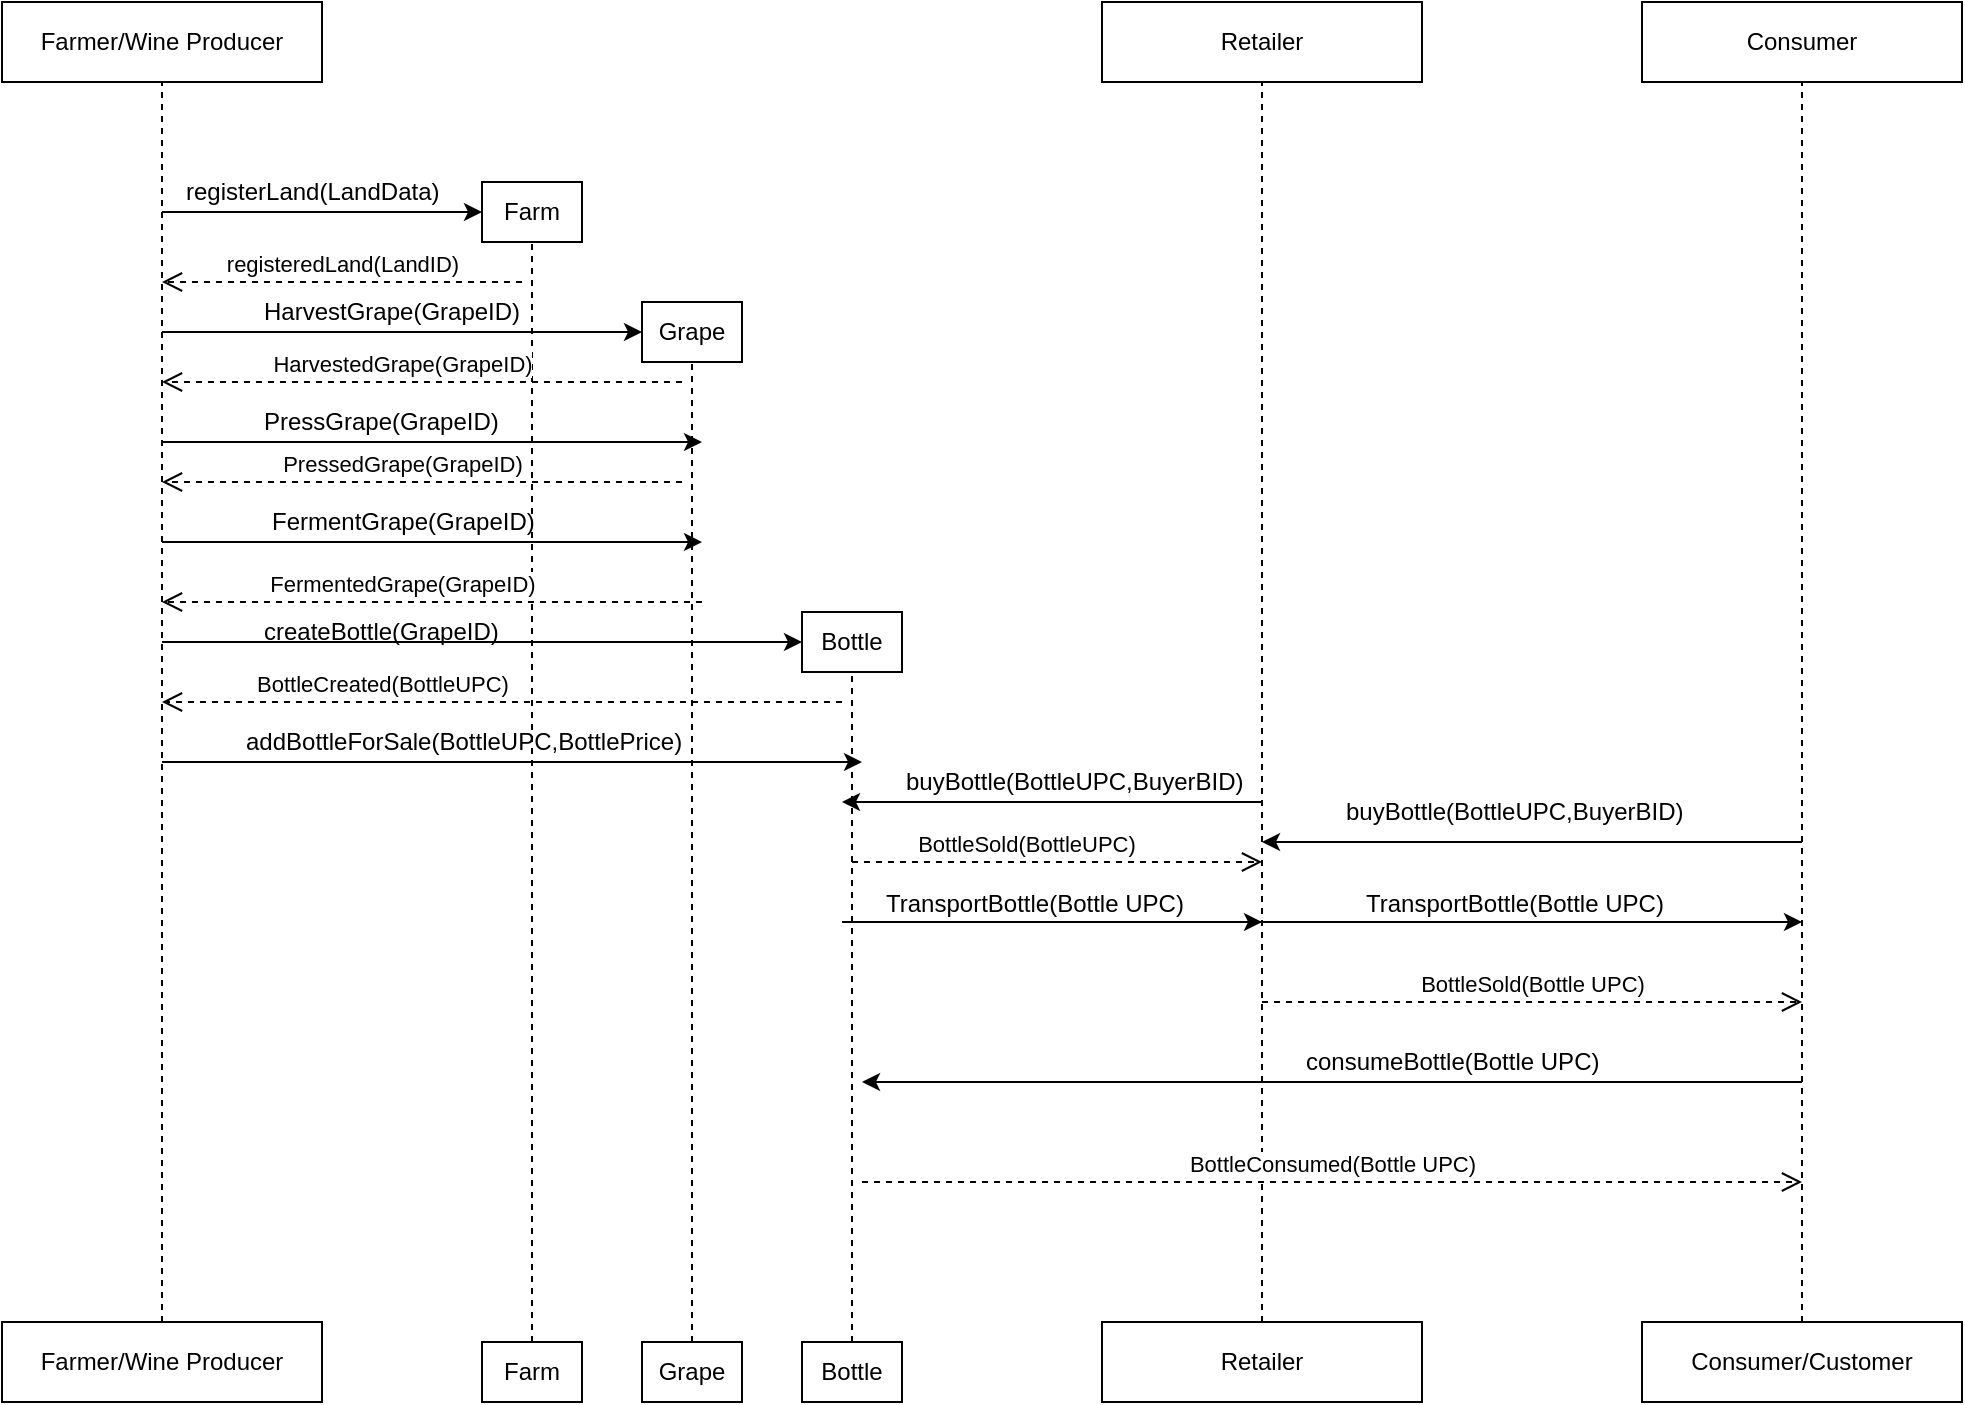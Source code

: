 <mxfile version="12.0.0" type="google" pages="1"><diagram name="Page-1" id="13e1069c-82ec-6db2-03f1-153e76fe0fe0"><mxGraphModel dx="1335" dy="792" grid="1" gridSize="10" guides="1" tooltips="1" connect="1" arrows="1" fold="1" page="1" pageScale="1" pageWidth="1100" pageHeight="850" background="#ffffff" math="0" shadow="0"><root><mxCell id="0"/><mxCell id="1" parent="0"/><mxCell id="QRU_MocP1TPgm_NoYFpY-1" value="Farmer/Wine Producer" style="rounded=0;whiteSpace=wrap;html=1;" vertex="1" parent="1"><mxGeometry x="40" y="20" width="160" height="40" as="geometry"/></mxCell><mxCell id="QRU_MocP1TPgm_NoYFpY-2" value="Farmer/Wine Producer" style="rounded=0;whiteSpace=wrap;html=1;" vertex="1" parent="1"><mxGeometry x="40" y="680" width="160" height="40" as="geometry"/></mxCell><mxCell id="QRU_MocP1TPgm_NoYFpY-5" value="" style="endArrow=none;dashed=1;html=1;entryX=0.5;entryY=1;entryDx=0;entryDy=0;" edge="1" parent="1" source="QRU_MocP1TPgm_NoYFpY-2" target="QRU_MocP1TPgm_NoYFpY-1"><mxGeometry width="50" height="50" relative="1" as="geometry"><mxPoint x="110" y="110" as="sourcePoint"/><mxPoint x="160" y="60" as="targetPoint"/><Array as="points"><mxPoint x="120" y="190"/></Array></mxGeometry></mxCell><mxCell id="QRU_MocP1TPgm_NoYFpY-6" value="Farm" style="rounded=0;whiteSpace=wrap;html=1;" vertex="1" parent="1"><mxGeometry x="280" y="110" width="50" height="30" as="geometry"/></mxCell><mxCell id="QRU_MocP1TPgm_NoYFpY-10" value="Farm" style="rounded=0;whiteSpace=wrap;html=1;" vertex="1" parent="1"><mxGeometry x="280" y="690" width="50" height="30" as="geometry"/></mxCell><mxCell id="QRU_MocP1TPgm_NoYFpY-12" value="" style="endArrow=none;dashed=1;html=1;entryX=0.5;entryY=1;entryDx=0;entryDy=0;exitX=0.5;exitY=0;exitDx=0;exitDy=0;" edge="1" parent="1" source="QRU_MocP1TPgm_NoYFpY-10" target="QRU_MocP1TPgm_NoYFpY-6"><mxGeometry width="50" height="50" relative="1" as="geometry"><mxPoint x="300" y="190" as="sourcePoint"/><mxPoint x="350" y="140" as="targetPoint"/></mxGeometry></mxCell><mxCell id="QRU_MocP1TPgm_NoYFpY-14" value="Grape" style="rounded=0;whiteSpace=wrap;html=1;" vertex="1" parent="1"><mxGeometry x="360" y="690" width="50" height="30" as="geometry"/></mxCell><mxCell id="QRU_MocP1TPgm_NoYFpY-15" value="Bottle" style="rounded=0;whiteSpace=wrap;html=1;" vertex="1" parent="1"><mxGeometry x="440" y="690" width="50" height="30" as="geometry"/></mxCell><mxCell id="QRU_MocP1TPgm_NoYFpY-17" value="" style="endArrow=classic;html=1;entryX=0;entryY=0.5;entryDx=0;entryDy=0;" edge="1" parent="1" target="QRU_MocP1TPgm_NoYFpY-6"><mxGeometry width="50" height="50" relative="1" as="geometry"><mxPoint x="120" y="125" as="sourcePoint"/><mxPoint x="170" y="120" as="targetPoint"/></mxGeometry></mxCell><mxCell id="QRU_MocP1TPgm_NoYFpY-19" value="registerLand(LandData)" style="text;html=1;resizable=0;points=[];autosize=1;align=left;verticalAlign=top;spacingTop=-4;" vertex="1" parent="1"><mxGeometry x="130" y="105" width="140" height="20" as="geometry"/></mxCell><mxCell id="QRU_MocP1TPgm_NoYFpY-20" value="Retailer" style="rounded=0;whiteSpace=wrap;html=1;" vertex="1" parent="1"><mxGeometry x="590" y="680" width="160" height="40" as="geometry"/></mxCell><mxCell id="QRU_MocP1TPgm_NoYFpY-21" value="Consumer/Customer" style="rounded=0;whiteSpace=wrap;html=1;" vertex="1" parent="1"><mxGeometry x="860" y="680" width="160" height="40" as="geometry"/></mxCell><mxCell id="QRU_MocP1TPgm_NoYFpY-22" value="Retailer" style="rounded=0;whiteSpace=wrap;html=1;" vertex="1" parent="1"><mxGeometry x="590" y="20" width="160" height="40" as="geometry"/></mxCell><mxCell id="QRU_MocP1TPgm_NoYFpY-23" value="Consumer" style="rounded=0;whiteSpace=wrap;html=1;" vertex="1" parent="1"><mxGeometry x="860" y="20" width="160" height="40" as="geometry"/></mxCell><mxCell id="QRU_MocP1TPgm_NoYFpY-24" value="" style="endArrow=none;dashed=1;html=1;entryX=0.5;entryY=1;entryDx=0;entryDy=0;" edge="1" parent="1" target="QRU_MocP1TPgm_NoYFpY-22"><mxGeometry width="50" height="50" relative="1" as="geometry"><mxPoint x="670" y="680" as="sourcePoint"/><mxPoint x="710" y="60" as="targetPoint"/></mxGeometry></mxCell><mxCell id="QRU_MocP1TPgm_NoYFpY-25" value="" style="endArrow=none;dashed=1;html=1;entryX=0.5;entryY=1;entryDx=0;entryDy=0;exitX=0.5;exitY=0;exitDx=0;exitDy=0;" edge="1" parent="1" source="QRU_MocP1TPgm_NoYFpY-21" target="QRU_MocP1TPgm_NoYFpY-23"><mxGeometry width="50" height="50" relative="1" as="geometry"><mxPoint x="910" y="110" as="sourcePoint"/><mxPoint x="960" y="60" as="targetPoint"/></mxGeometry></mxCell><mxCell id="QRU_MocP1TPgm_NoYFpY-26" value="registeredLand(LandID)" style="html=1;verticalAlign=bottom;endArrow=open;dashed=1;endSize=8;" edge="1" parent="1"><mxGeometry relative="1" as="geometry"><mxPoint x="300" y="160" as="sourcePoint"/><mxPoint x="120" y="160" as="targetPoint"/></mxGeometry></mxCell><mxCell id="QRU_MocP1TPgm_NoYFpY-27" value="Grape" style="rounded=0;whiteSpace=wrap;html=1;" vertex="1" parent="1"><mxGeometry x="360" y="170" width="50" height="30" as="geometry"/></mxCell><mxCell id="QRU_MocP1TPgm_NoYFpY-29" value="" style="endArrow=classic;html=1;" edge="1" parent="1"><mxGeometry width="50" height="50" relative="1" as="geometry"><mxPoint x="120" y="185" as="sourcePoint"/><mxPoint x="360" y="185" as="targetPoint"/></mxGeometry></mxCell><mxCell id="QRU_MocP1TPgm_NoYFpY-31" value="HarvestGrape(GrapeID)" style="text;html=1;resizable=0;points=[];autosize=1;align=left;verticalAlign=top;spacingTop=-4;" vertex="1" parent="1"><mxGeometry x="169" y="165" width="140" height="20" as="geometry"/></mxCell><mxCell id="QRU_MocP1TPgm_NoYFpY-32" value="" style="endArrow=none;dashed=1;html=1;exitX=0.5;exitY=0;exitDx=0;exitDy=0;entryX=0.5;entryY=1;entryDx=0;entryDy=0;" edge="1" parent="1" source="QRU_MocP1TPgm_NoYFpY-14" target="QRU_MocP1TPgm_NoYFpY-27"><mxGeometry width="50" height="50" relative="1" as="geometry"><mxPoint x="360" y="690" as="sourcePoint"/><mxPoint x="410" y="640" as="targetPoint"/></mxGeometry></mxCell><mxCell id="QRU_MocP1TPgm_NoYFpY-33" value="HarvestedGrape(GrapeID)" style="html=1;verticalAlign=bottom;endArrow=open;dashed=1;endSize=8;" edge="1" parent="1"><mxGeometry x="0.077" relative="1" as="geometry"><mxPoint x="380" y="210" as="sourcePoint"/><mxPoint x="120" y="210" as="targetPoint"/><mxPoint as="offset"/></mxGeometry></mxCell><mxCell id="QRU_MocP1TPgm_NoYFpY-35" value="" style="endArrow=classic;html=1;" edge="1" parent="1"><mxGeometry width="50" height="50" relative="1" as="geometry"><mxPoint x="120" y="240" as="sourcePoint"/><mxPoint x="390" y="240" as="targetPoint"/></mxGeometry></mxCell><mxCell id="QRU_MocP1TPgm_NoYFpY-36" value="" style="endArrow=classic;html=1;" edge="1" parent="1"><mxGeometry width="50" height="50" relative="1" as="geometry"><mxPoint x="120" y="290" as="sourcePoint"/><mxPoint x="390" y="290" as="targetPoint"/></mxGeometry></mxCell><mxCell id="QRU_MocP1TPgm_NoYFpY-37" value="PressGrape(GrapeID)" style="text;html=1;resizable=0;points=[];autosize=1;align=left;verticalAlign=top;spacingTop=-4;" vertex="1" parent="1"><mxGeometry x="169" y="220" width="130" height="20" as="geometry"/></mxCell><mxCell id="QRU_MocP1TPgm_NoYFpY-38" value="FermentGrape(GrapeID)" style="text;html=1;resizable=0;points=[];autosize=1;align=left;verticalAlign=top;spacingTop=-4;" vertex="1" parent="1"><mxGeometry x="173" y="270" width="150" height="20" as="geometry"/></mxCell><mxCell id="QRU_MocP1TPgm_NoYFpY-39" value="PressedGrape(GrapeID)" style="html=1;verticalAlign=bottom;endArrow=open;dashed=1;endSize=8;" edge="1" parent="1"><mxGeometry x="0.077" relative="1" as="geometry"><mxPoint x="380" y="260" as="sourcePoint"/><mxPoint x="120" y="260" as="targetPoint"/><mxPoint as="offset"/></mxGeometry></mxCell><mxCell id="QRU_MocP1TPgm_NoYFpY-46" value="FermentedGrape(GrapeID)" style="html=1;verticalAlign=bottom;endArrow=open;dashed=1;endSize=8;" edge="1" parent="1"><mxGeometry x="0.111" relative="1" as="geometry"><mxPoint x="390" y="320" as="sourcePoint"/><mxPoint x="120" y="320" as="targetPoint"/><mxPoint as="offset"/></mxGeometry></mxCell><mxCell id="QRU_MocP1TPgm_NoYFpY-47" value="Bottle" style="rounded=0;whiteSpace=wrap;html=1;" vertex="1" parent="1"><mxGeometry x="440" y="325" width="50" height="30" as="geometry"/></mxCell><mxCell id="QRU_MocP1TPgm_NoYFpY-48" value="" style="endArrow=none;dashed=1;html=1;entryX=0.5;entryY=1;entryDx=0;entryDy=0;exitX=0.5;exitY=0;exitDx=0;exitDy=0;" edge="1" parent="1" source="QRU_MocP1TPgm_NoYFpY-15" target="QRU_MocP1TPgm_NoYFpY-47"><mxGeometry width="50" height="50" relative="1" as="geometry"><mxPoint x="450" y="420" as="sourcePoint"/><mxPoint x="500" y="370" as="targetPoint"/></mxGeometry></mxCell><mxCell id="QRU_MocP1TPgm_NoYFpY-49" value="" style="endArrow=classic;html=1;entryX=0;entryY=0.5;entryDx=0;entryDy=0;" edge="1" parent="1" target="QRU_MocP1TPgm_NoYFpY-47"><mxGeometry width="50" height="50" relative="1" as="geometry"><mxPoint x="120" y="340" as="sourcePoint"/><mxPoint x="160" y="310" as="targetPoint"/></mxGeometry></mxCell><mxCell id="QRU_MocP1TPgm_NoYFpY-51" value="createBottle(GrapeID)" style="text;html=1;resizable=0;points=[];autosize=1;align=left;verticalAlign=top;spacingTop=-4;" vertex="1" parent="1"><mxGeometry x="169" y="325" width="130" height="20" as="geometry"/></mxCell><mxCell id="QRU_MocP1TPgm_NoYFpY-52" value="BottleCreated(BottleUPC)" style="html=1;verticalAlign=bottom;endArrow=open;dashed=1;endSize=8;" edge="1" parent="1"><mxGeometry x="0.353" relative="1" as="geometry"><mxPoint x="460" y="370" as="sourcePoint"/><mxPoint x="120" y="370" as="targetPoint"/><mxPoint as="offset"/></mxGeometry></mxCell><mxCell id="QRU_MocP1TPgm_NoYFpY-53" value="" style="endArrow=classic;html=1;" edge="1" parent="1"><mxGeometry width="50" height="50" relative="1" as="geometry"><mxPoint x="120" y="400" as="sourcePoint"/><mxPoint x="470" y="400" as="targetPoint"/></mxGeometry></mxCell><mxCell id="QRU_MocP1TPgm_NoYFpY-54" value="addBottleForSale(BottleUPC,BottlePrice)" style="text;html=1;resizable=0;points=[];autosize=1;align=left;verticalAlign=top;spacingTop=-4;" vertex="1" parent="1"><mxGeometry x="160" y="380" width="230" height="20" as="geometry"/></mxCell><mxCell id="QRU_MocP1TPgm_NoYFpY-56" value="" style="endArrow=classic;html=1;" edge="1" parent="1"><mxGeometry width="50" height="50" relative="1" as="geometry"><mxPoint x="670" y="420" as="sourcePoint"/><mxPoint x="460" y="420" as="targetPoint"/></mxGeometry></mxCell><mxCell id="QRU_MocP1TPgm_NoYFpY-57" value="buyBottle(BottleUPC,BuyerBID)" style="text;html=1;resizable=0;points=[];autosize=1;align=left;verticalAlign=top;spacingTop=-4;" vertex="1" parent="1"><mxGeometry x="490" y="400" width="180" height="20" as="geometry"/></mxCell><mxCell id="QRU_MocP1TPgm_NoYFpY-62" value="BottleSold(BottleUPC)" style="html=1;verticalAlign=bottom;endArrow=open;dashed=1;endSize=8;" edge="1" parent="1"><mxGeometry x="-0.15" relative="1" as="geometry"><mxPoint x="465" y="450" as="sourcePoint"/><mxPoint x="670" y="450" as="targetPoint"/><mxPoint as="offset"/></mxGeometry></mxCell><mxCell id="QRU_MocP1TPgm_NoYFpY-66" value="" style="endArrow=classic;html=1;" edge="1" parent="1"><mxGeometry width="50" height="50" relative="1" as="geometry"><mxPoint x="460" y="480" as="sourcePoint"/><mxPoint x="940" y="480" as="targetPoint"/></mxGeometry></mxCell><mxCell id="QRU_MocP1TPgm_NoYFpY-67" value="" style="endArrow=classic;html=1;" edge="1" parent="1"><mxGeometry width="50" height="50" relative="1" as="geometry"><mxPoint x="470" y="480" as="sourcePoint"/><mxPoint x="670" y="480" as="targetPoint"/></mxGeometry></mxCell><mxCell id="QRU_MocP1TPgm_NoYFpY-68" value="TransportBottle(Bottle UPC)" style="text;html=1;resizable=0;points=[];autosize=1;align=left;verticalAlign=top;spacingTop=-4;" vertex="1" parent="1"><mxGeometry x="480" y="461" width="160" height="20" as="geometry"/></mxCell><mxCell id="QRU_MocP1TPgm_NoYFpY-69" value="TransportBottle(Bottle UPC)" style="text;html=1;resizable=0;points=[];autosize=1;align=left;verticalAlign=top;spacingTop=-4;" vertex="1" parent="1"><mxGeometry x="720" y="461" width="160" height="20" as="geometry"/></mxCell><mxCell id="QRU_MocP1TPgm_NoYFpY-70" value="buyBottle(BottleUPC,BuyerBID)" style="text;html=1;resizable=0;points=[];autosize=1;align=left;verticalAlign=top;spacingTop=-4;" vertex="1" parent="1"><mxGeometry x="710" y="415" width="180" height="20" as="geometry"/></mxCell><mxCell id="QRU_MocP1TPgm_NoYFpY-71" value="" style="endArrow=classic;html=1;" edge="1" parent="1"><mxGeometry width="50" height="50" relative="1" as="geometry"><mxPoint x="940" y="440" as="sourcePoint"/><mxPoint x="670" y="440" as="targetPoint"/></mxGeometry></mxCell><mxCell id="QRU_MocP1TPgm_NoYFpY-73" value="BottleSold(Bottle UPC)" style="html=1;verticalAlign=bottom;endArrow=open;dashed=1;endSize=8;" edge="1" parent="1"><mxGeometry relative="1" as="geometry"><mxPoint x="670" y="520" as="sourcePoint"/><mxPoint x="940" y="520" as="targetPoint"/></mxGeometry></mxCell><mxCell id="QRU_MocP1TPgm_NoYFpY-74" value="" style="endArrow=classic;html=1;" edge="1" parent="1"><mxGeometry width="50" height="50" relative="1" as="geometry"><mxPoint x="940" y="560" as="sourcePoint"/><mxPoint x="470" y="560" as="targetPoint"/></mxGeometry></mxCell><mxCell id="QRU_MocP1TPgm_NoYFpY-75" value="consumeBottle(Bottle UPC)" style="text;html=1;resizable=0;points=[];autosize=1;align=left;verticalAlign=top;spacingTop=-4;" vertex="1" parent="1"><mxGeometry x="690" y="540" width="160" height="20" as="geometry"/></mxCell><mxCell id="QRU_MocP1TPgm_NoYFpY-78" value="BottleConsumed(Bottle UPC)" style="html=1;verticalAlign=bottom;endArrow=open;dashed=1;endSize=8;" edge="1" parent="1"><mxGeometry relative="1" as="geometry"><mxPoint x="470" y="610" as="sourcePoint"/><mxPoint x="940" y="610" as="targetPoint"/></mxGeometry></mxCell></root></mxGraphModel></diagram></mxfile>